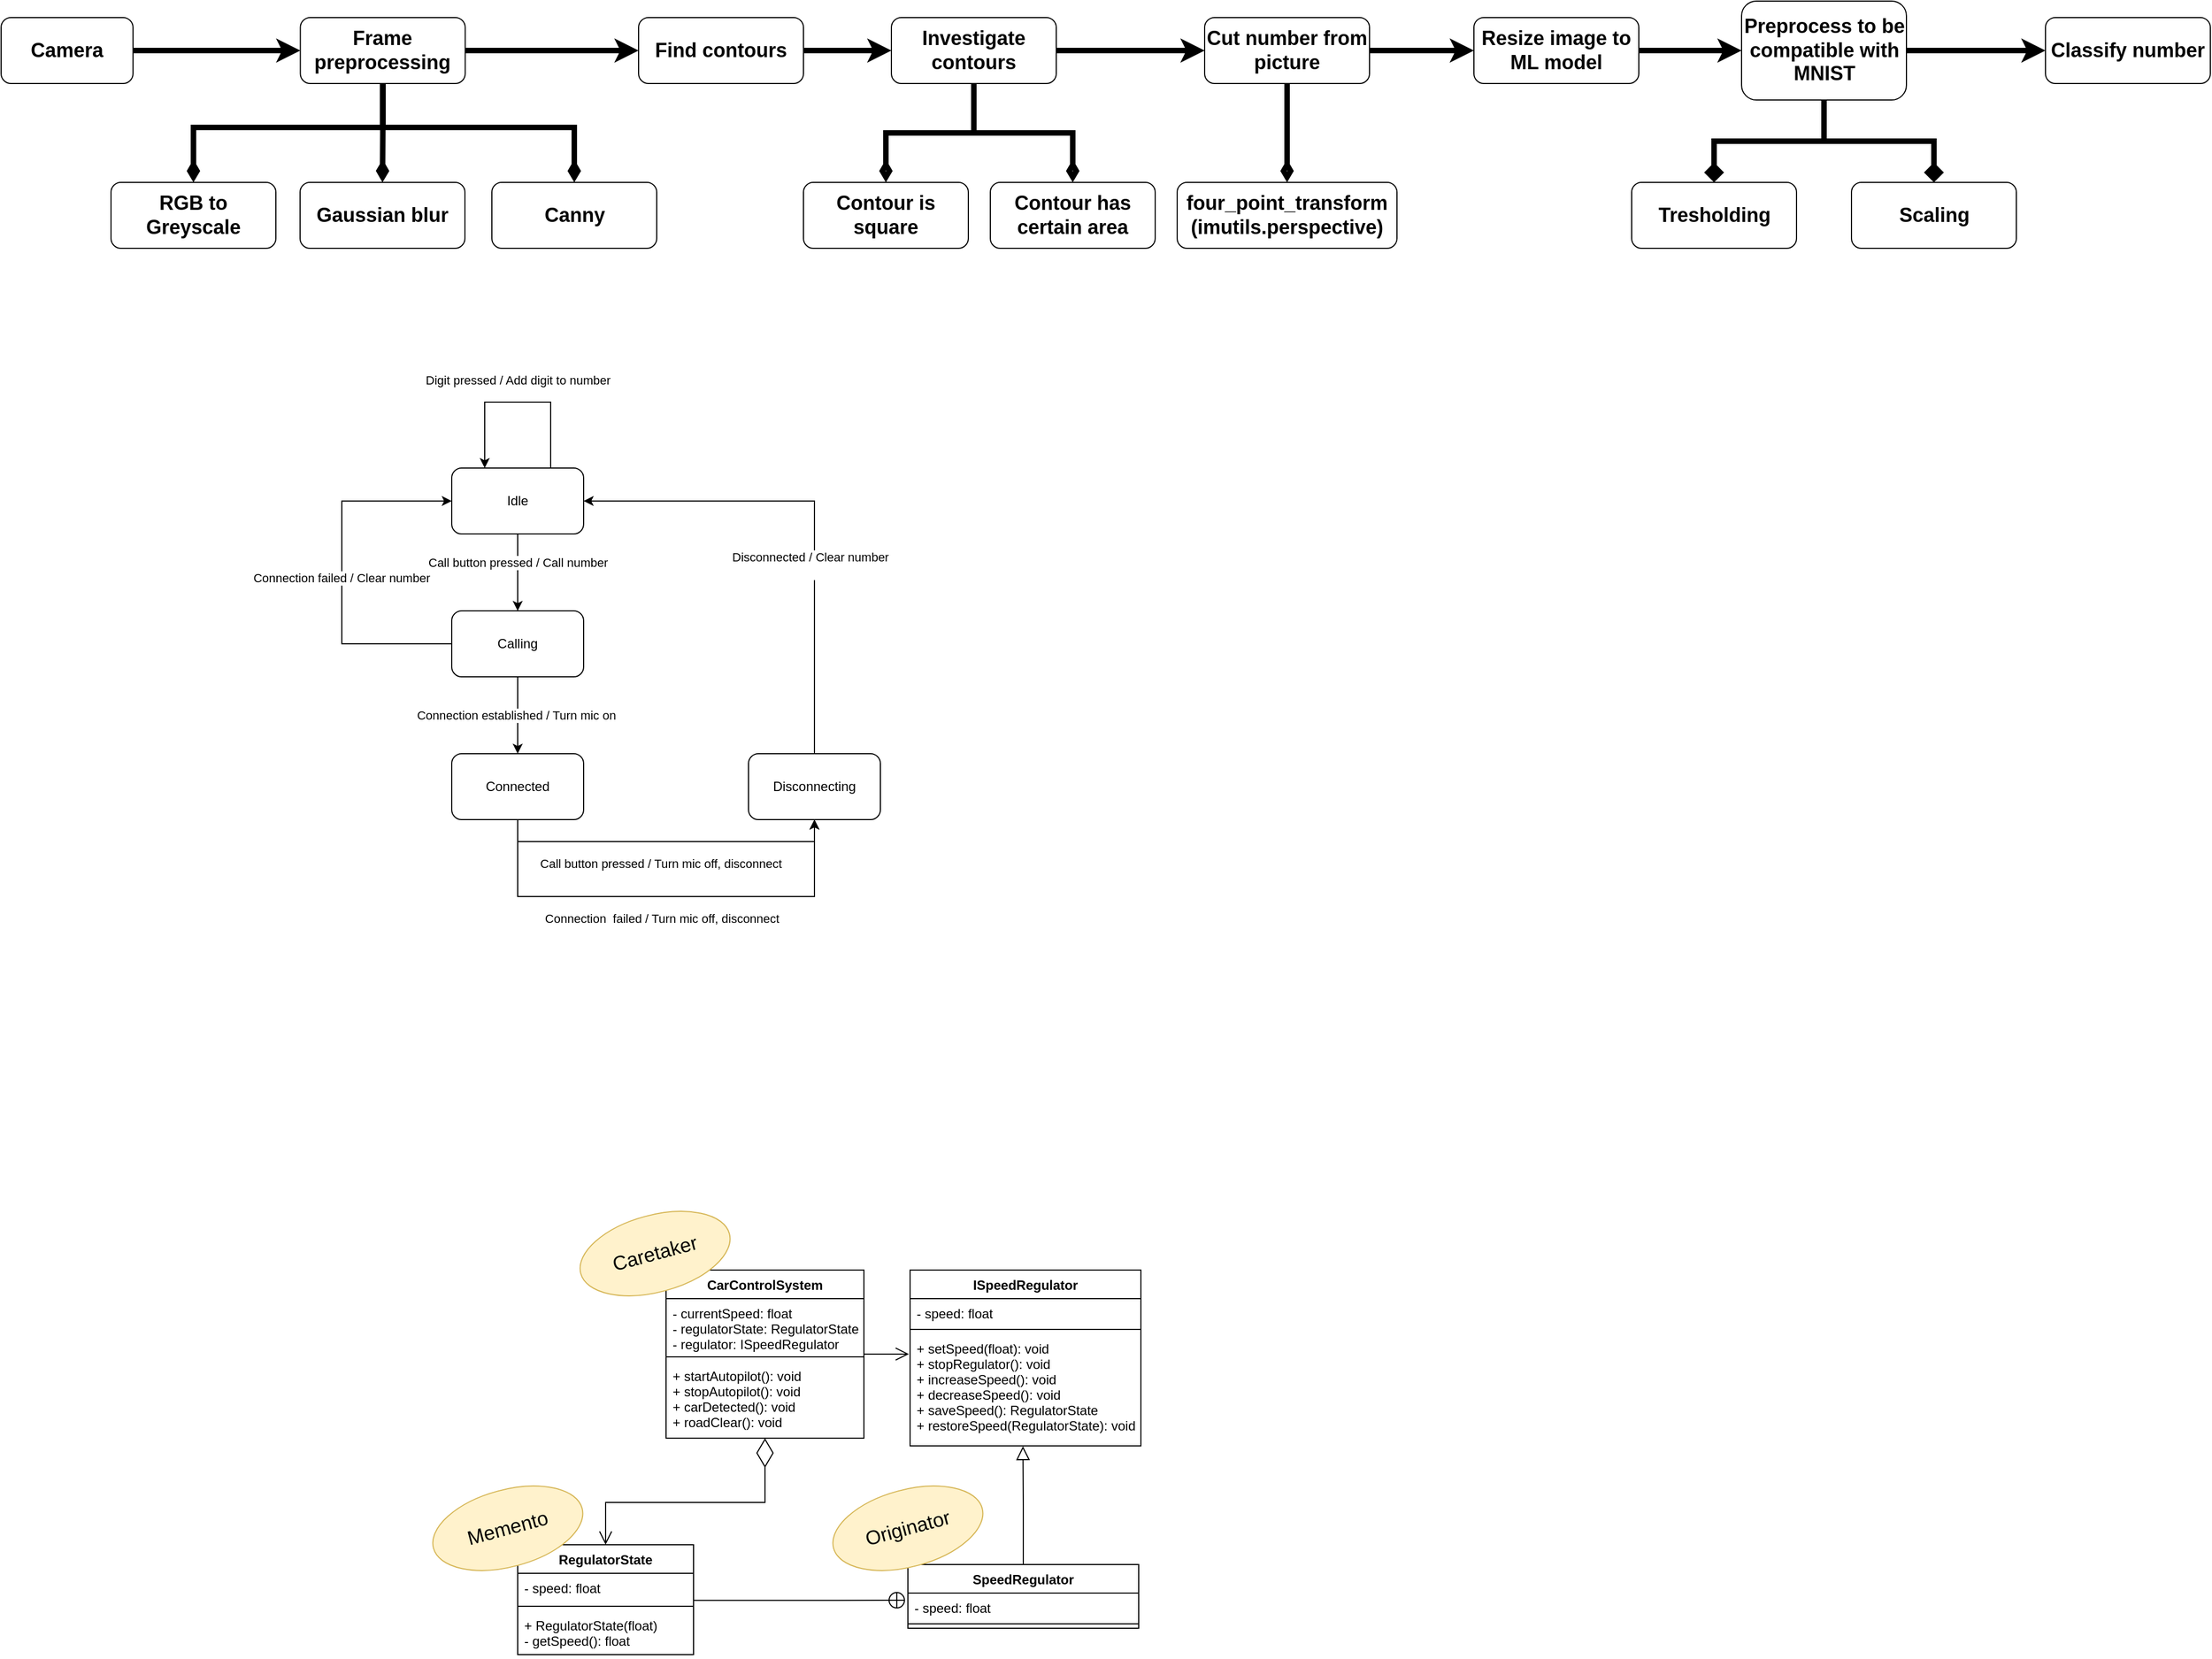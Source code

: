 <mxfile version="17.2.1" type="device"><diagram id="Jtkyxn7sBwlVQ8qYG8s-" name="Page-1"><mxGraphModel dx="908" dy="481" grid="0" gridSize="10" guides="1" tooltips="1" connect="1" arrows="1" fold="1" page="0" pageScale="1" pageWidth="1169" pageHeight="827" math="0" shadow="0"><root><mxCell id="0"/><mxCell id="1" parent="0"/><mxCell id="098-heUNJo3lGrOYDZrc-7" style="edgeStyle=orthogonalEdgeStyle;rounded=0;orthogonalLoop=1;jettySize=auto;html=1;entryX=0;entryY=0.5;entryDx=0;entryDy=0;fontSize=18;strokeWidth=5;" parent="1" source="098-heUNJo3lGrOYDZrc-1" target="098-heUNJo3lGrOYDZrc-2" edge="1"><mxGeometry relative="1" as="geometry"/></mxCell><mxCell id="098-heUNJo3lGrOYDZrc-1" value="&lt;b&gt;&lt;font style=&quot;font-size: 18px&quot;&gt;Camera&lt;/font&gt;&lt;/b&gt;" style="rounded=1;whiteSpace=wrap;html=1;" parent="1" vertex="1"><mxGeometry x="20" y="370" width="120" height="60" as="geometry"/></mxCell><mxCell id="098-heUNJo3lGrOYDZrc-8" style="edgeStyle=orthogonalEdgeStyle;rounded=0;orthogonalLoop=1;jettySize=auto;html=1;entryX=0.5;entryY=0;entryDx=0;entryDy=0;fontSize=18;endArrow=diamondThin;endFill=1;strokeWidth=5;" parent="1" source="098-heUNJo3lGrOYDZrc-2" target="098-heUNJo3lGrOYDZrc-4" edge="1"><mxGeometry relative="1" as="geometry"><Array as="points"><mxPoint x="367.25" y="470"/><mxPoint x="195.25" y="470"/></Array></mxGeometry></mxCell><mxCell id="098-heUNJo3lGrOYDZrc-9" style="edgeStyle=orthogonalEdgeStyle;rounded=0;orthogonalLoop=1;jettySize=auto;html=1;entryX=0.5;entryY=0;entryDx=0;entryDy=0;fontSize=18;endArrow=diamondThin;endFill=1;strokeWidth=5;" parent="1" source="098-heUNJo3lGrOYDZrc-2" target="098-heUNJo3lGrOYDZrc-5" edge="1"><mxGeometry relative="1" as="geometry"/></mxCell><mxCell id="098-heUNJo3lGrOYDZrc-11" style="edgeStyle=orthogonalEdgeStyle;rounded=0;orthogonalLoop=1;jettySize=auto;html=1;entryX=0.5;entryY=0;entryDx=0;entryDy=0;fontSize=18;endArrow=diamondThin;endFill=1;strokeWidth=5;" parent="1" source="098-heUNJo3lGrOYDZrc-2" target="098-heUNJo3lGrOYDZrc-6" edge="1"><mxGeometry relative="1" as="geometry"><Array as="points"><mxPoint x="367.25" y="470"/><mxPoint x="541.25" y="470"/></Array></mxGeometry></mxCell><mxCell id="098-heUNJo3lGrOYDZrc-13" style="edgeStyle=orthogonalEdgeStyle;rounded=0;orthogonalLoop=1;jettySize=auto;html=1;entryX=0;entryY=0.5;entryDx=0;entryDy=0;fontSize=18;endArrow=classic;endFill=1;strokeWidth=5;" parent="1" source="098-heUNJo3lGrOYDZrc-2" target="098-heUNJo3lGrOYDZrc-12" edge="1"><mxGeometry relative="1" as="geometry"/></mxCell><mxCell id="098-heUNJo3lGrOYDZrc-2" value="&lt;b&gt;&lt;font style=&quot;font-size: 18px&quot;&gt;Frame preprocessing&lt;/font&gt;&lt;/b&gt;" style="rounded=1;whiteSpace=wrap;html=1;" parent="1" vertex="1"><mxGeometry x="292.25" y="370" width="150" height="60" as="geometry"/></mxCell><mxCell id="098-heUNJo3lGrOYDZrc-4" value="&lt;b&gt;&lt;font style=&quot;font-size: 18px&quot;&gt;RGB to Greyscale&lt;/font&gt;&lt;/b&gt;" style="rounded=1;whiteSpace=wrap;html=1;" parent="1" vertex="1"><mxGeometry x="120" y="520" width="150" height="60" as="geometry"/></mxCell><mxCell id="098-heUNJo3lGrOYDZrc-5" value="&lt;b&gt;&lt;font style=&quot;font-size: 18px&quot;&gt;Gaussian blur&lt;/font&gt;&lt;/b&gt;&lt;span style=&quot;color: rgba(0 , 0 , 0 , 0) ; font-family: monospace ; font-size: 0px&quot;&gt;%3CmxGraphModel%3E%3Croot%3E%3CmxCell%20id%3D%220%22%2F%3E%3CmxCell%20id%3D%221%22%20parent%3D%220%22%2F%3E%3CmxCell%20id%3D%222%22%20value%3D%22%26lt%3Bb%26gt%3B%26lt%3Bfont%20style%3D%26quot%3Bfont-size%3A%2018px%26quot%3B%26gt%3BRGB%20to%20Greyscale%26lt%3B%2Ffont%26gt%3B%26lt%3B%2Fb%26gt%3B%22%20style%3D%22rounded%3D1%3BwhiteSpace%3Dwrap%3Bhtml%3D1%3B%22%20vertex%3D%221%22%20parent%3D%221%22%3E%3CmxGeometry%20x%3D%22200%22%20y%3D%22480%22%20width%3D%22150%22%20height%3D%2260%22%20as%3D%22geometry%22%2F%3E%3C%2FmxCell%3E%3C%2Froot%3E%3C%2FmxGraphModel%3E&lt;/span&gt;" style="rounded=1;whiteSpace=wrap;html=1;" parent="1" vertex="1"><mxGeometry x="292" y="520" width="150" height="60" as="geometry"/></mxCell><mxCell id="098-heUNJo3lGrOYDZrc-6" value="&lt;span style=&quot;font-size: 18px&quot;&gt;&lt;b&gt;Canny&lt;/b&gt;&lt;/span&gt;" style="rounded=1;whiteSpace=wrap;html=1;" parent="1" vertex="1"><mxGeometry x="466.5" y="520" width="150" height="60" as="geometry"/></mxCell><mxCell id="098-heUNJo3lGrOYDZrc-19" style="edgeStyle=orthogonalEdgeStyle;rounded=0;orthogonalLoop=1;jettySize=auto;html=1;entryX=0;entryY=0.5;entryDx=0;entryDy=0;fontSize=18;endArrow=classic;endFill=1;strokeWidth=5;" parent="1" source="098-heUNJo3lGrOYDZrc-12" target="098-heUNJo3lGrOYDZrc-14" edge="1"><mxGeometry relative="1" as="geometry"/></mxCell><mxCell id="098-heUNJo3lGrOYDZrc-12" value="&lt;b&gt;&lt;font style=&quot;font-size: 18px&quot;&gt;Find contours&lt;/font&gt;&lt;/b&gt;" style="rounded=1;whiteSpace=wrap;html=1;" parent="1" vertex="1"><mxGeometry x="600" y="370" width="150" height="60" as="geometry"/></mxCell><mxCell id="098-heUNJo3lGrOYDZrc-17" style="edgeStyle=orthogonalEdgeStyle;rounded=0;orthogonalLoop=1;jettySize=auto;html=1;entryX=0.5;entryY=0;entryDx=0;entryDy=0;fontSize=18;endArrow=diamondThin;endFill=0;strokeWidth=5;" parent="1" source="098-heUNJo3lGrOYDZrc-14" target="098-heUNJo3lGrOYDZrc-15" edge="1"><mxGeometry relative="1" as="geometry"/></mxCell><mxCell id="098-heUNJo3lGrOYDZrc-18" style="edgeStyle=orthogonalEdgeStyle;rounded=0;orthogonalLoop=1;jettySize=auto;html=1;fontSize=18;endArrow=diamondThin;endFill=0;strokeWidth=5;" parent="1" source="098-heUNJo3lGrOYDZrc-14" target="098-heUNJo3lGrOYDZrc-16" edge="1"><mxGeometry relative="1" as="geometry"/></mxCell><mxCell id="098-heUNJo3lGrOYDZrc-21" style="edgeStyle=orthogonalEdgeStyle;rounded=0;orthogonalLoop=1;jettySize=auto;html=1;entryX=0;entryY=0.5;entryDx=0;entryDy=0;fontSize=18;endArrow=classic;endFill=1;strokeWidth=5;" parent="1" source="098-heUNJo3lGrOYDZrc-14" target="098-heUNJo3lGrOYDZrc-20" edge="1"><mxGeometry relative="1" as="geometry"/></mxCell><mxCell id="098-heUNJo3lGrOYDZrc-14" value="&lt;b&gt;&lt;font style=&quot;font-size: 18px&quot;&gt;Investigate contours&lt;/font&gt;&lt;/b&gt;" style="rounded=1;whiteSpace=wrap;html=1;" parent="1" vertex="1"><mxGeometry x="830" y="370" width="150" height="60" as="geometry"/></mxCell><mxCell id="098-heUNJo3lGrOYDZrc-15" value="&lt;span style=&quot;font-size: 18px&quot;&gt;&lt;b&gt;Contour is square&lt;/b&gt;&lt;/span&gt;" style="rounded=1;whiteSpace=wrap;html=1;" parent="1" vertex="1"><mxGeometry x="750" y="520" width="150" height="60" as="geometry"/></mxCell><mxCell id="098-heUNJo3lGrOYDZrc-16" value="&lt;span style=&quot;font-size: 18px&quot;&gt;&lt;b&gt;Contour has certain area&lt;/b&gt;&lt;/span&gt;" style="rounded=1;whiteSpace=wrap;html=1;" parent="1" vertex="1"><mxGeometry x="920" y="520" width="150" height="60" as="geometry"/></mxCell><mxCell id="098-heUNJo3lGrOYDZrc-23" style="edgeStyle=orthogonalEdgeStyle;rounded=0;orthogonalLoop=1;jettySize=auto;html=1;entryX=0.5;entryY=0;entryDx=0;entryDy=0;fontSize=18;endArrow=diamondThin;endFill=0;strokeWidth=5;" parent="1" source="098-heUNJo3lGrOYDZrc-20" target="098-heUNJo3lGrOYDZrc-22" edge="1"><mxGeometry relative="1" as="geometry"/></mxCell><mxCell id="098-heUNJo3lGrOYDZrc-26" style="edgeStyle=orthogonalEdgeStyle;rounded=0;orthogonalLoop=1;jettySize=auto;html=1;entryX=0;entryY=0.5;entryDx=0;entryDy=0;fontSize=18;endArrow=classic;endFill=1;strokeWidth=5;" parent="1" source="098-heUNJo3lGrOYDZrc-20" target="098-heUNJo3lGrOYDZrc-25" edge="1"><mxGeometry relative="1" as="geometry"/></mxCell><mxCell id="098-heUNJo3lGrOYDZrc-20" value="&lt;b&gt;&lt;font style=&quot;font-size: 18px&quot;&gt;Cut number from picture&lt;/font&gt;&lt;/b&gt;" style="rounded=1;whiteSpace=wrap;html=1;" parent="1" vertex="1"><mxGeometry x="1115" y="370" width="150" height="60" as="geometry"/></mxCell><mxCell id="098-heUNJo3lGrOYDZrc-22" value="&lt;b style=&quot;font-size: 18px&quot;&gt;four_point_transform&lt;/b&gt;&lt;br&gt;&lt;b style=&quot;font-size: 18px&quot;&gt;(&lt;/b&gt;&lt;span style=&quot;font-size: 18px&quot;&gt;&lt;b&gt;imutils.perspective&lt;/b&gt;&lt;/span&gt;&lt;b style=&quot;font-size: 18px&quot;&gt;)&lt;/b&gt;" style="rounded=1;whiteSpace=wrap;html=1;" parent="1" vertex="1"><mxGeometry x="1090" y="520" width="200" height="60" as="geometry"/></mxCell><mxCell id="098-heUNJo3lGrOYDZrc-28" style="edgeStyle=orthogonalEdgeStyle;rounded=0;orthogonalLoop=1;jettySize=auto;html=1;entryX=0;entryY=0.5;entryDx=0;entryDy=0;fontSize=18;endArrow=classic;endFill=1;strokeWidth=5;" parent="1" source="098-heUNJo3lGrOYDZrc-25" target="098-heUNJo3lGrOYDZrc-27" edge="1"><mxGeometry relative="1" as="geometry"/></mxCell><mxCell id="098-heUNJo3lGrOYDZrc-25" value="&lt;b&gt;&lt;font style=&quot;font-size: 18px&quot;&gt;Resize image to ML model&lt;/font&gt;&lt;/b&gt;" style="rounded=1;whiteSpace=wrap;html=1;" parent="1" vertex="1"><mxGeometry x="1360" y="370" width="150" height="60" as="geometry"/></mxCell><mxCell id="098-heUNJo3lGrOYDZrc-31" style="edgeStyle=orthogonalEdgeStyle;rounded=0;orthogonalLoop=1;jettySize=auto;html=1;fontSize=18;endArrow=diamond;endFill=1;strokeWidth=5;" parent="1" source="098-heUNJo3lGrOYDZrc-27" target="098-heUNJo3lGrOYDZrc-29" edge="1"><mxGeometry relative="1" as="geometry"/></mxCell><mxCell id="098-heUNJo3lGrOYDZrc-32" style="edgeStyle=orthogonalEdgeStyle;rounded=0;orthogonalLoop=1;jettySize=auto;html=1;fontSize=18;endArrow=diamond;endFill=1;strokeWidth=5;" parent="1" source="098-heUNJo3lGrOYDZrc-27" target="098-heUNJo3lGrOYDZrc-30" edge="1"><mxGeometry relative="1" as="geometry"/></mxCell><mxCell id="098-heUNJo3lGrOYDZrc-34" style="edgeStyle=orthogonalEdgeStyle;rounded=0;orthogonalLoop=1;jettySize=auto;html=1;entryX=0;entryY=0.5;entryDx=0;entryDy=0;fontSize=18;endArrow=classic;endFill=1;strokeWidth=5;" parent="1" source="098-heUNJo3lGrOYDZrc-27" target="098-heUNJo3lGrOYDZrc-33" edge="1"><mxGeometry relative="1" as="geometry"/></mxCell><mxCell id="098-heUNJo3lGrOYDZrc-27" value="&lt;span style=&quot;font-size: 18px&quot;&gt;&lt;b&gt;Preprocess to be compatible with MNIST&lt;/b&gt;&lt;/span&gt;" style="rounded=1;whiteSpace=wrap;html=1;" parent="1" vertex="1"><mxGeometry x="1603.5" y="355" width="150" height="90" as="geometry"/></mxCell><mxCell id="098-heUNJo3lGrOYDZrc-29" value="&lt;span style=&quot;font-size: 18px&quot;&gt;&lt;b&gt;Tresholding&lt;/b&gt;&lt;/span&gt;" style="rounded=1;whiteSpace=wrap;html=1;" parent="1" vertex="1"><mxGeometry x="1503.5" y="520" width="150" height="60" as="geometry"/></mxCell><mxCell id="098-heUNJo3lGrOYDZrc-30" value="&lt;span style=&quot;font-size: 18px&quot;&gt;&lt;b&gt;Scaling&lt;/b&gt;&lt;/span&gt;" style="rounded=1;whiteSpace=wrap;html=1;" parent="1" vertex="1"><mxGeometry x="1703.5" y="520" width="150" height="60" as="geometry"/></mxCell><mxCell id="098-heUNJo3lGrOYDZrc-33" value="&lt;span style=&quot;font-size: 18px&quot;&gt;&lt;b&gt;Classify number&lt;/b&gt;&lt;/span&gt;" style="rounded=1;whiteSpace=wrap;html=1;" parent="1" vertex="1"><mxGeometry x="1880" y="370" width="150" height="60" as="geometry"/></mxCell><mxCell id="7-csACDH5jEX3ht6KjY3-6" style="edgeStyle=orthogonalEdgeStyle;rounded=0;orthogonalLoop=1;jettySize=auto;html=1;entryX=0.5;entryY=0;entryDx=0;entryDy=0;" parent="1" source="7-csACDH5jEX3ht6KjY3-1" target="7-csACDH5jEX3ht6KjY3-2" edge="1"><mxGeometry relative="1" as="geometry"/></mxCell><mxCell id="7-csACDH5jEX3ht6KjY3-7" value="Call button pressed / Call number" style="edgeLabel;html=1;align=center;verticalAlign=middle;resizable=0;points=[];" parent="7-csACDH5jEX3ht6KjY3-6" vertex="1" connectable="0"><mxGeometry x="-0.266" relative="1" as="geometry"><mxPoint as="offset"/></mxGeometry></mxCell><mxCell id="7-csACDH5jEX3ht6KjY3-1" value="Idle" style="rounded=1;whiteSpace=wrap;html=1;" parent="1" vertex="1"><mxGeometry x="430" y="780" width="120" height="60" as="geometry"/></mxCell><mxCell id="7-csACDH5jEX3ht6KjY3-8" value="Connection established / Turn mic on&amp;nbsp;" style="edgeStyle=orthogonalEdgeStyle;rounded=0;orthogonalLoop=1;jettySize=auto;html=1;entryX=0.5;entryY=0;entryDx=0;entryDy=0;" parent="1" source="7-csACDH5jEX3ht6KjY3-2" target="7-csACDH5jEX3ht6KjY3-3" edge="1"><mxGeometry relative="1" as="geometry"/></mxCell><mxCell id="7-csACDH5jEX3ht6KjY3-13" style="edgeStyle=orthogonalEdgeStyle;rounded=0;orthogonalLoop=1;jettySize=auto;html=1;entryX=0;entryY=0.5;entryDx=0;entryDy=0;" parent="1" source="7-csACDH5jEX3ht6KjY3-2" target="7-csACDH5jEX3ht6KjY3-1" edge="1"><mxGeometry relative="1" as="geometry"><Array as="points"><mxPoint x="330" y="940"/><mxPoint x="330" y="810"/></Array></mxGeometry></mxCell><mxCell id="7-csACDH5jEX3ht6KjY3-14" value="Connection failed / Clear number&amp;nbsp;" style="edgeLabel;html=1;align=center;verticalAlign=middle;resizable=0;points=[];" parent="7-csACDH5jEX3ht6KjY3-13" vertex="1" connectable="0"><mxGeometry x="0.213" y="-1" relative="1" as="geometry"><mxPoint y="40" as="offset"/></mxGeometry></mxCell><mxCell id="7-csACDH5jEX3ht6KjY3-2" value="Calling&lt;span style=&quot;color: rgba(0 , 0 , 0 , 0) ; font-family: monospace ; font-size: 0px&quot;&gt;%3CmxGraphModel%3E%3Croot%3E%3CmxCell%20id%3D%220%22%2F%3E%3CmxCell%20id%3D%221%22%20parent%3D%220%22%2F%3E%3CmxCell%20id%3D%222%22%20value%3D%22Idle%22%20style%3D%22rounded%3D1%3BwhiteSpace%3Dwrap%3Bhtml%3D1%3B%22%20vertex%3D%221%22%20parent%3D%221%22%3E%3CmxGeometry%20x%3D%22790%22%20y%3D%22800%22%20width%3D%22120%22%20height%3D%2260%22%20as%3D%22geometry%22%2F%3E%3C%2FmxCell%3E%3C%2Froot%3E%3C%2FmxGraphModel%3E&lt;/span&gt;" style="rounded=1;whiteSpace=wrap;html=1;" parent="1" vertex="1"><mxGeometry x="430" y="910" width="120" height="60" as="geometry"/></mxCell><mxCell id="7-csACDH5jEX3ht6KjY3-9" style="edgeStyle=orthogonalEdgeStyle;rounded=0;orthogonalLoop=1;jettySize=auto;html=1;entryX=0.5;entryY=1;entryDx=0;entryDy=0;" parent="1" source="7-csACDH5jEX3ht6KjY3-3" target="7-csACDH5jEX3ht6KjY3-4" edge="1"><mxGeometry relative="1" as="geometry"><Array as="points"><mxPoint x="490" y="1120"/><mxPoint x="760" y="1120"/></Array></mxGeometry></mxCell><mxCell id="7-csACDH5jEX3ht6KjY3-10" value="Call button pressed / Turn mic off, disconnect" style="edgeLabel;html=1;align=center;verticalAlign=middle;resizable=0;points=[];" parent="7-csACDH5jEX3ht6KjY3-9" vertex="1" connectable="0"><mxGeometry x="-0.093" y="2" relative="1" as="geometry"><mxPoint x="9" y="22" as="offset"/></mxGeometry></mxCell><mxCell id="7-csACDH5jEX3ht6KjY3-15" style="edgeStyle=orthogonalEdgeStyle;rounded=0;orthogonalLoop=1;jettySize=auto;html=1;entryX=0.5;entryY=1;entryDx=0;entryDy=0;" parent="1" source="7-csACDH5jEX3ht6KjY3-3" target="7-csACDH5jEX3ht6KjY3-4" edge="1"><mxGeometry relative="1" as="geometry"><Array as="points"><mxPoint x="490" y="1170"/><mxPoint x="760" y="1170"/></Array></mxGeometry></mxCell><mxCell id="7-csACDH5jEX3ht6KjY3-16" value="Connection&amp;nbsp; failed / Turn mic off, disconnect" style="edgeLabel;html=1;align=center;verticalAlign=middle;resizable=0;points=[];" parent="7-csACDH5jEX3ht6KjY3-15" vertex="1" connectable="0"><mxGeometry x="-0.324" y="-1" relative="1" as="geometry"><mxPoint x="62" y="19" as="offset"/></mxGeometry></mxCell><mxCell id="7-csACDH5jEX3ht6KjY3-3" value="Connected" style="rounded=1;whiteSpace=wrap;html=1;" parent="1" vertex="1"><mxGeometry x="430" y="1040" width="120" height="60" as="geometry"/></mxCell><mxCell id="7-csACDH5jEX3ht6KjY3-11" style="edgeStyle=orthogonalEdgeStyle;rounded=0;orthogonalLoop=1;jettySize=auto;html=1;entryX=1;entryY=0.5;entryDx=0;entryDy=0;" parent="1" source="7-csACDH5jEX3ht6KjY3-4" target="7-csACDH5jEX3ht6KjY3-1" edge="1"><mxGeometry relative="1" as="geometry"><Array as="points"><mxPoint x="760" y="810"/></Array></mxGeometry></mxCell><mxCell id="7-csACDH5jEX3ht6KjY3-12" value="Disconnected / Clear number&lt;br&gt;&amp;nbsp;" style="edgeLabel;html=1;align=center;verticalAlign=middle;resizable=0;points=[];" parent="7-csACDH5jEX3ht6KjY3-11" vertex="1" connectable="0"><mxGeometry x="-0.215" y="4" relative="1" as="geometry"><mxPoint as="offset"/></mxGeometry></mxCell><mxCell id="7-csACDH5jEX3ht6KjY3-4" value="Disconnecting" style="rounded=1;whiteSpace=wrap;html=1;" parent="1" vertex="1"><mxGeometry x="700" y="1040" width="120" height="60" as="geometry"/></mxCell><mxCell id="7-csACDH5jEX3ht6KjY3-5" value="Digit pressed / Add digit to number" style="edgeStyle=orthogonalEdgeStyle;rounded=0;orthogonalLoop=1;jettySize=auto;html=1;entryX=0.25;entryY=0;entryDx=0;entryDy=0;exitX=0.75;exitY=0;exitDx=0;exitDy=0;" parent="1" source="7-csACDH5jEX3ht6KjY3-1" target="7-csACDH5jEX3ht6KjY3-1" edge="1"><mxGeometry y="-20" relative="1" as="geometry"><Array as="points"><mxPoint x="520" y="720"/><mxPoint x="460" y="720"/></Array><mxPoint as="offset"/></mxGeometry></mxCell><mxCell id="tPA2ueie9lBB6_-jtS7r-18" style="edgeStyle=orthogonalEdgeStyle;rounded=0;orthogonalLoop=1;jettySize=auto;html=1;endArrow=open;endFill=0;startArrow=diamondThin;startFill=0;endSize=10;startSize=24;" edge="1" parent="1" source="tPA2ueie9lBB6_-jtS7r-2" target="tPA2ueie9lBB6_-jtS7r-6"><mxGeometry relative="1" as="geometry"/></mxCell><mxCell id="tPA2ueie9lBB6_-jtS7r-25" style="edgeStyle=orthogonalEdgeStyle;rounded=0;orthogonalLoop=1;jettySize=auto;html=1;entryX=-0.005;entryY=0.181;entryDx=0;entryDy=0;entryPerimeter=0;fontSize=18;startArrow=none;startFill=0;endArrow=open;endFill=0;startSize=24;endSize=10;" edge="1" parent="1" source="tPA2ueie9lBB6_-jtS7r-2" target="tPA2ueie9lBB6_-jtS7r-23"><mxGeometry relative="1" as="geometry"/></mxCell><mxCell id="tPA2ueie9lBB6_-jtS7r-2" value="CarControlSystem" style="swimlane;fontStyle=1;align=center;verticalAlign=top;childLayout=stackLayout;horizontal=1;startSize=26;horizontalStack=0;resizeParent=1;resizeParentMax=0;resizeLast=0;collapsible=1;marginBottom=0;" vertex="1" parent="1"><mxGeometry x="625" y="1510" width="180" height="153" as="geometry"/></mxCell><mxCell id="tPA2ueie9lBB6_-jtS7r-3" value="- currentSpeed: float&#10;- regulatorState: RegulatorState&#10;- regulator: ISpeedRegulator" style="text;strokeColor=none;fillColor=none;align=left;verticalAlign=top;spacingLeft=4;spacingRight=4;overflow=hidden;rotatable=0;points=[[0,0.5],[1,0.5]];portConstraint=eastwest;" vertex="1" parent="tPA2ueie9lBB6_-jtS7r-2"><mxGeometry y="26" width="180" height="49" as="geometry"/></mxCell><mxCell id="tPA2ueie9lBB6_-jtS7r-4" value="" style="line;strokeWidth=1;fillColor=none;align=left;verticalAlign=middle;spacingTop=-1;spacingLeft=3;spacingRight=3;rotatable=0;labelPosition=right;points=[];portConstraint=eastwest;" vertex="1" parent="tPA2ueie9lBB6_-jtS7r-2"><mxGeometry y="75" width="180" height="8" as="geometry"/></mxCell><mxCell id="tPA2ueie9lBB6_-jtS7r-5" value="+ startAutopilot(): void&#10;+ stopAutopilot(): void&#10;+ carDetected(): void&#10;+ roadClear(): void" style="text;strokeColor=none;fillColor=none;align=left;verticalAlign=top;spacingLeft=4;spacingRight=4;overflow=hidden;rotatable=0;points=[[0,0.5],[1,0.5]];portConstraint=eastwest;" vertex="1" parent="tPA2ueie9lBB6_-jtS7r-2"><mxGeometry y="83" width="180" height="70" as="geometry"/></mxCell><mxCell id="tPA2ueie9lBB6_-jtS7r-14" style="edgeStyle=orthogonalEdgeStyle;rounded=0;orthogonalLoop=1;jettySize=auto;html=1;endArrow=circlePlus;endFill=0;entryX=-0.01;entryY=0.273;entryDx=0;entryDy=0;entryPerimeter=0;" edge="1" parent="1" source="tPA2ueie9lBB6_-jtS7r-6" target="tPA2ueie9lBB6_-jtS7r-11"><mxGeometry relative="1" as="geometry"><Array as="points"><mxPoint x="690" y="1810"/></Array></mxGeometry></mxCell><mxCell id="tPA2ueie9lBB6_-jtS7r-6" value="RegulatorState" style="swimlane;fontStyle=1;align=center;verticalAlign=top;childLayout=stackLayout;horizontal=1;startSize=26;horizontalStack=0;resizeParent=1;resizeParentMax=0;resizeLast=0;collapsible=1;marginBottom=0;" vertex="1" parent="1"><mxGeometry x="490" y="1760" width="160" height="100" as="geometry"/></mxCell><mxCell id="tPA2ueie9lBB6_-jtS7r-7" value="- speed: float" style="text;strokeColor=none;fillColor=none;align=left;verticalAlign=top;spacingLeft=4;spacingRight=4;overflow=hidden;rotatable=0;points=[[0,0.5],[1,0.5]];portConstraint=eastwest;" vertex="1" parent="tPA2ueie9lBB6_-jtS7r-6"><mxGeometry y="26" width="160" height="26" as="geometry"/></mxCell><mxCell id="tPA2ueie9lBB6_-jtS7r-8" value="" style="line;strokeWidth=1;fillColor=none;align=left;verticalAlign=middle;spacingTop=-1;spacingLeft=3;spacingRight=3;rotatable=0;labelPosition=right;points=[];portConstraint=eastwest;" vertex="1" parent="tPA2ueie9lBB6_-jtS7r-6"><mxGeometry y="52" width="160" height="8" as="geometry"/></mxCell><mxCell id="tPA2ueie9lBB6_-jtS7r-9" value="+ RegulatorState(float)&#10;- getSpeed(): float" style="text;strokeColor=none;fillColor=none;align=left;verticalAlign=top;spacingLeft=4;spacingRight=4;overflow=hidden;rotatable=0;points=[[0,0.5],[1,0.5]];portConstraint=eastwest;" vertex="1" parent="tPA2ueie9lBB6_-jtS7r-6"><mxGeometry y="60" width="160" height="40" as="geometry"/></mxCell><mxCell id="tPA2ueie9lBB6_-jtS7r-24" style="edgeStyle=orthogonalEdgeStyle;rounded=0;orthogonalLoop=1;jettySize=auto;html=1;entryX=0.489;entryY=1.004;entryDx=0;entryDy=0;entryPerimeter=0;fontSize=18;startArrow=none;startFill=0;endArrow=block;endFill=0;startSize=24;endSize=10;" edge="1" parent="1" source="tPA2ueie9lBB6_-jtS7r-10" target="tPA2ueie9lBB6_-jtS7r-23"><mxGeometry relative="1" as="geometry"/></mxCell><mxCell id="tPA2ueie9lBB6_-jtS7r-10" value="SpeedRegulator" style="swimlane;fontStyle=1;align=center;verticalAlign=top;childLayout=stackLayout;horizontal=1;startSize=26;horizontalStack=0;resizeParent=1;resizeParentMax=0;resizeLast=0;collapsible=1;marginBottom=0;" vertex="1" parent="1"><mxGeometry x="845" y="1778" width="210" height="58" as="geometry"/></mxCell><mxCell id="tPA2ueie9lBB6_-jtS7r-11" value="- speed: float" style="text;strokeColor=none;fillColor=none;align=left;verticalAlign=top;spacingLeft=4;spacingRight=4;overflow=hidden;rotatable=0;points=[[0,0.5],[1,0.5]];portConstraint=eastwest;" vertex="1" parent="tPA2ueie9lBB6_-jtS7r-10"><mxGeometry y="26" width="210" height="24" as="geometry"/></mxCell><mxCell id="tPA2ueie9lBB6_-jtS7r-12" value="" style="line;strokeWidth=1;fillColor=none;align=left;verticalAlign=middle;spacingTop=-1;spacingLeft=3;spacingRight=3;rotatable=0;labelPosition=right;points=[];portConstraint=eastwest;" vertex="1" parent="tPA2ueie9lBB6_-jtS7r-10"><mxGeometry y="50" width="210" height="8" as="geometry"/></mxCell><mxCell id="tPA2ueie9lBB6_-jtS7r-15" value="&lt;font style=&quot;font-size: 18px&quot;&gt;Caretaker&lt;/font&gt;" style="ellipse;whiteSpace=wrap;html=1;rotation=-15;fillColor=#fff2cc;strokeColor=#d6b656;" vertex="1" parent="1"><mxGeometry x="545" y="1460" width="140" height="70" as="geometry"/></mxCell><mxCell id="tPA2ueie9lBB6_-jtS7r-16" value="&lt;font style=&quot;font-size: 18px&quot;&gt;Memento&lt;/font&gt;" style="ellipse;whiteSpace=wrap;html=1;rotation=-15;fillColor=#fff2cc;strokeColor=#d6b656;" vertex="1" parent="1"><mxGeometry x="411" y="1710" width="140" height="70" as="geometry"/></mxCell><mxCell id="tPA2ueie9lBB6_-jtS7r-17" value="&lt;font style=&quot;font-size: 18px&quot;&gt;Originator&lt;/font&gt;" style="ellipse;whiteSpace=wrap;html=1;rotation=-15;fillColor=#fff2cc;strokeColor=#d6b656;" vertex="1" parent="1"><mxGeometry x="775" y="1710" width="140" height="70" as="geometry"/></mxCell><mxCell id="tPA2ueie9lBB6_-jtS7r-20" value="ISpeedRegulator" style="swimlane;fontStyle=1;align=center;verticalAlign=top;childLayout=stackLayout;horizontal=1;startSize=26;horizontalStack=0;resizeParent=1;resizeParentMax=0;resizeLast=0;collapsible=1;marginBottom=0;" vertex="1" parent="1"><mxGeometry x="847" y="1510" width="210" height="160" as="geometry"/></mxCell><mxCell id="tPA2ueie9lBB6_-jtS7r-21" value="- speed: float" style="text;strokeColor=none;fillColor=none;align=left;verticalAlign=top;spacingLeft=4;spacingRight=4;overflow=hidden;rotatable=0;points=[[0,0.5],[1,0.5]];portConstraint=eastwest;" vertex="1" parent="tPA2ueie9lBB6_-jtS7r-20"><mxGeometry y="26" width="210" height="24" as="geometry"/></mxCell><mxCell id="tPA2ueie9lBB6_-jtS7r-22" value="" style="line;strokeWidth=1;fillColor=none;align=left;verticalAlign=middle;spacingTop=-1;spacingLeft=3;spacingRight=3;rotatable=0;labelPosition=right;points=[];portConstraint=eastwest;" vertex="1" parent="tPA2ueie9lBB6_-jtS7r-20"><mxGeometry y="50" width="210" height="8" as="geometry"/></mxCell><mxCell id="tPA2ueie9lBB6_-jtS7r-23" value="+ setSpeed(float): void&#10;+ stopRegulator(): void&#10;+ increaseSpeed(): void &#10;+ decreaseSpeed(): void&#10;+ saveSpeed(): RegulatorState&#10;+ restoreSpeed(RegulatorState): void" style="text;strokeColor=none;fillColor=none;align=left;verticalAlign=top;spacingLeft=4;spacingRight=4;overflow=hidden;rotatable=0;points=[[0,0.5],[1,0.5]];portConstraint=eastwest;" vertex="1" parent="tPA2ueie9lBB6_-jtS7r-20"><mxGeometry y="58" width="210" height="102" as="geometry"/></mxCell></root></mxGraphModel></diagram></mxfile>